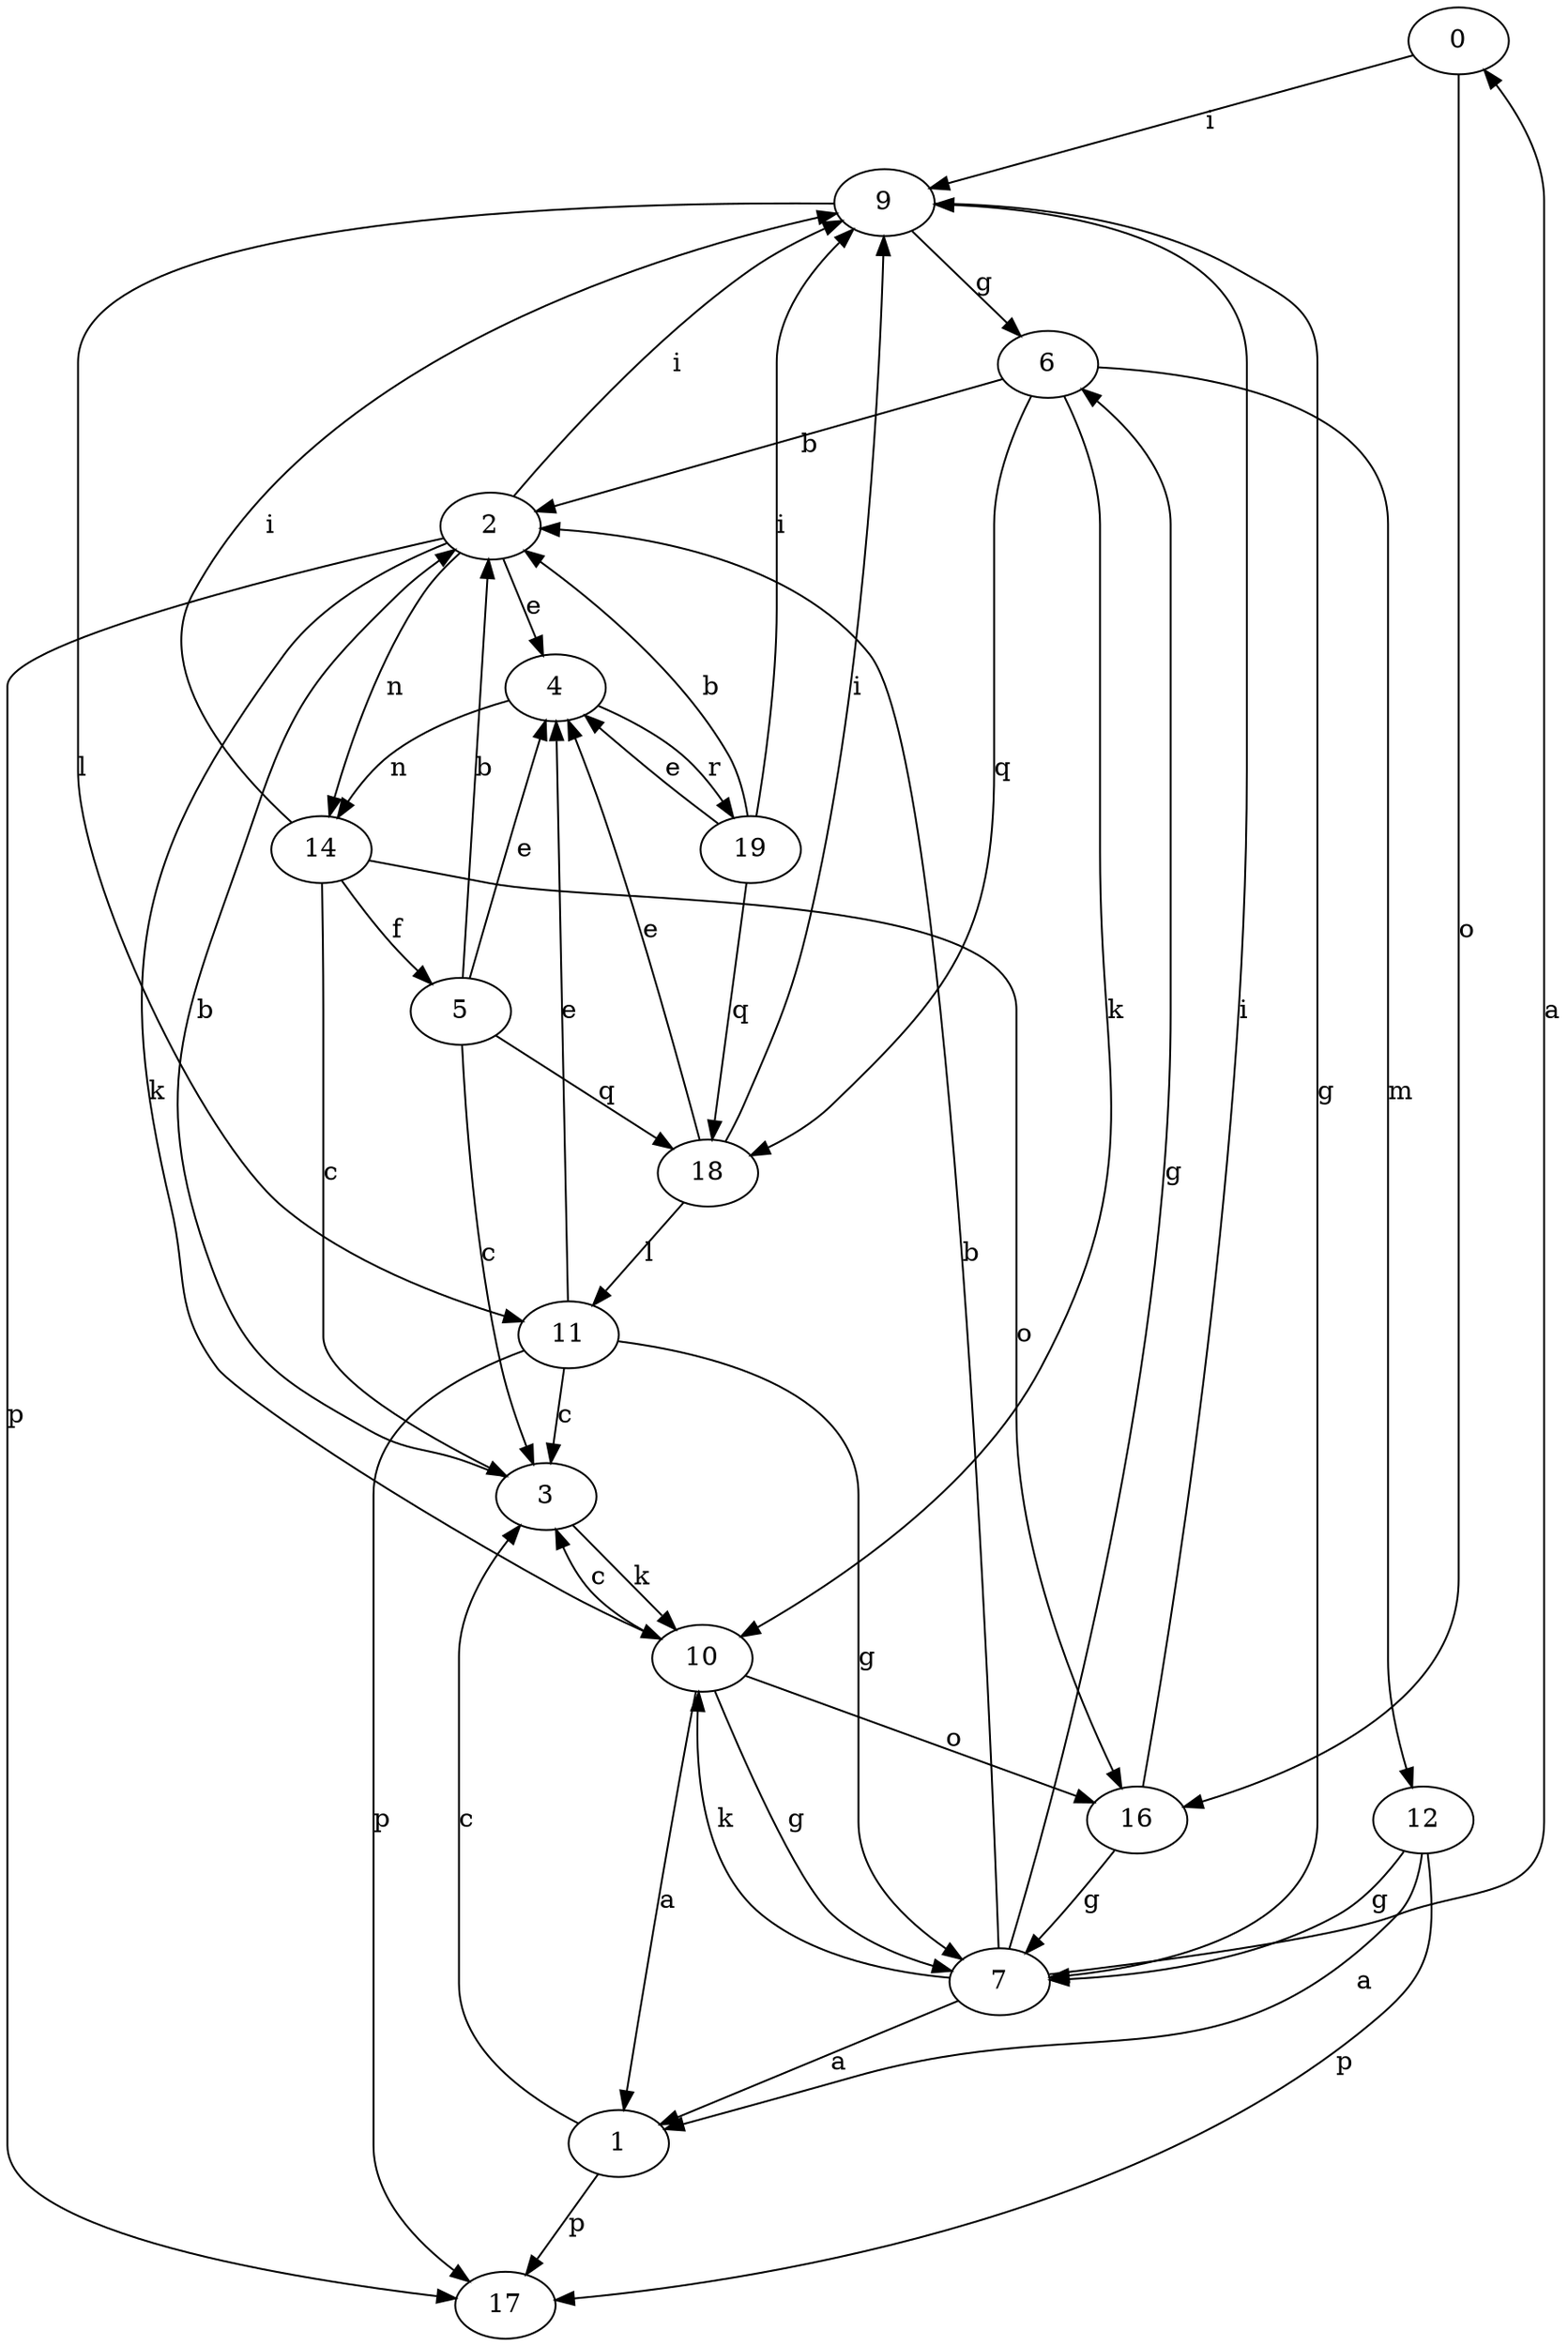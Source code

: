 strict digraph  {
0;
1;
2;
3;
4;
5;
6;
7;
9;
10;
11;
12;
14;
16;
17;
18;
19;
0 -> 9  [label=i];
0 -> 16  [label=o];
1 -> 3  [label=c];
1 -> 17  [label=p];
2 -> 4  [label=e];
2 -> 9  [label=i];
2 -> 10  [label=k];
2 -> 14  [label=n];
2 -> 17  [label=p];
3 -> 2  [label=b];
3 -> 10  [label=k];
4 -> 14  [label=n];
4 -> 19  [label=r];
5 -> 2  [label=b];
5 -> 3  [label=c];
5 -> 4  [label=e];
5 -> 18  [label=q];
6 -> 2  [label=b];
6 -> 10  [label=k];
6 -> 12  [label=m];
6 -> 18  [label=q];
7 -> 0  [label=a];
7 -> 1  [label=a];
7 -> 2  [label=b];
7 -> 6  [label=g];
7 -> 10  [label=k];
9 -> 6  [label=g];
9 -> 7  [label=g];
9 -> 11  [label=l];
10 -> 1  [label=a];
10 -> 3  [label=c];
10 -> 7  [label=g];
10 -> 16  [label=o];
11 -> 3  [label=c];
11 -> 4  [label=e];
11 -> 7  [label=g];
11 -> 17  [label=p];
12 -> 1  [label=a];
12 -> 7  [label=g];
12 -> 17  [label=p];
14 -> 3  [label=c];
14 -> 5  [label=f];
14 -> 9  [label=i];
14 -> 16  [label=o];
16 -> 7  [label=g];
16 -> 9  [label=i];
18 -> 4  [label=e];
18 -> 9  [label=i];
18 -> 11  [label=l];
19 -> 2  [label=b];
19 -> 4  [label=e];
19 -> 9  [label=i];
19 -> 18  [label=q];
}
